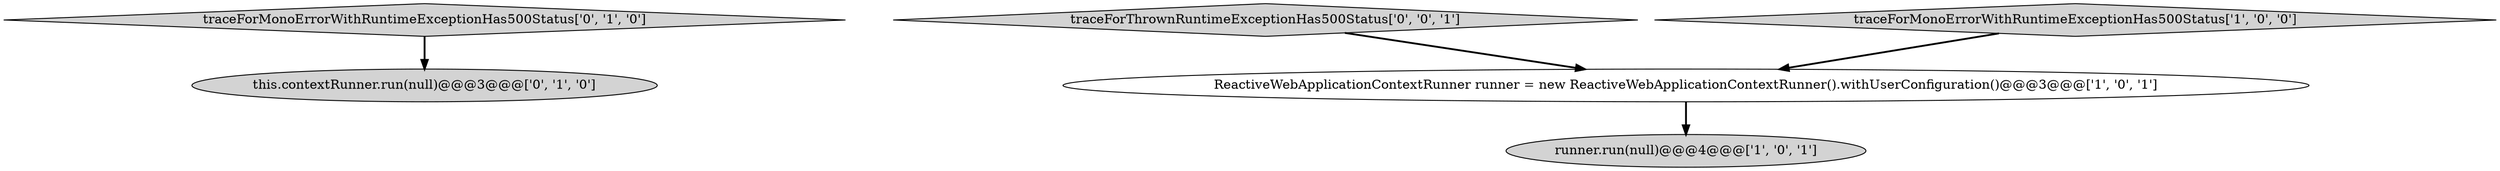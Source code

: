 digraph {
3 [style = filled, label = "this.contextRunner.run(null)@@@3@@@['0', '1', '0']", fillcolor = lightgray, shape = ellipse image = "AAA0AAABBB2BBB"];
5 [style = filled, label = "traceForThrownRuntimeExceptionHas500Status['0', '0', '1']", fillcolor = lightgray, shape = diamond image = "AAA0AAABBB3BBB"];
2 [style = filled, label = "runner.run(null)@@@4@@@['1', '0', '1']", fillcolor = lightgray, shape = ellipse image = "AAA0AAABBB1BBB"];
4 [style = filled, label = "traceForMonoErrorWithRuntimeExceptionHas500Status['0', '1', '0']", fillcolor = lightgray, shape = diamond image = "AAA0AAABBB2BBB"];
1 [style = filled, label = "ReactiveWebApplicationContextRunner runner = new ReactiveWebApplicationContextRunner().withUserConfiguration()@@@3@@@['1', '0', '1']", fillcolor = white, shape = ellipse image = "AAA0AAABBB1BBB"];
0 [style = filled, label = "traceForMonoErrorWithRuntimeExceptionHas500Status['1', '0', '0']", fillcolor = lightgray, shape = diamond image = "AAA0AAABBB1BBB"];
5->1 [style = bold, label=""];
4->3 [style = bold, label=""];
0->1 [style = bold, label=""];
1->2 [style = bold, label=""];
}
